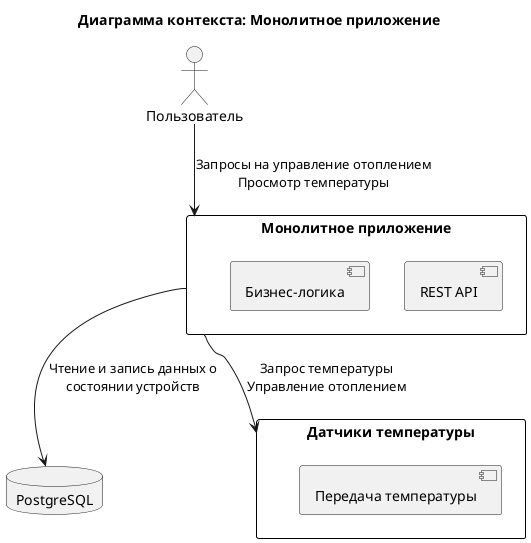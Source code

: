 @startuml
' Define C4 model styles
skinparam rectangle {
    BackgroundColor White
    BorderColor Black
    RoundCorner 5
}

title Диаграмма контекста: Монолитное приложение

' Пользователи
actor :User: as  "Пользователь" 

' Монолитное приложение
rectangle MonolithApp as "Монолитное приложение" {
  [REST API]
  [Бизнес-логика]
}

' Внешние системы
rectangle TemperatureSensor as "Датчики температуры" {
  [Передача температуры]
}

' База данных
database Database as "PostgreSQL"

' Взаимодействия
User --> MonolithApp : Запросы на управление отоплением\nПросмотр температуры
MonolithApp --> TemperatureSensor : Запрос температуры\nУправление отоплением
MonolithApp --> Database : Чтение и запись данных о\nсостоянии устройств

@enduml